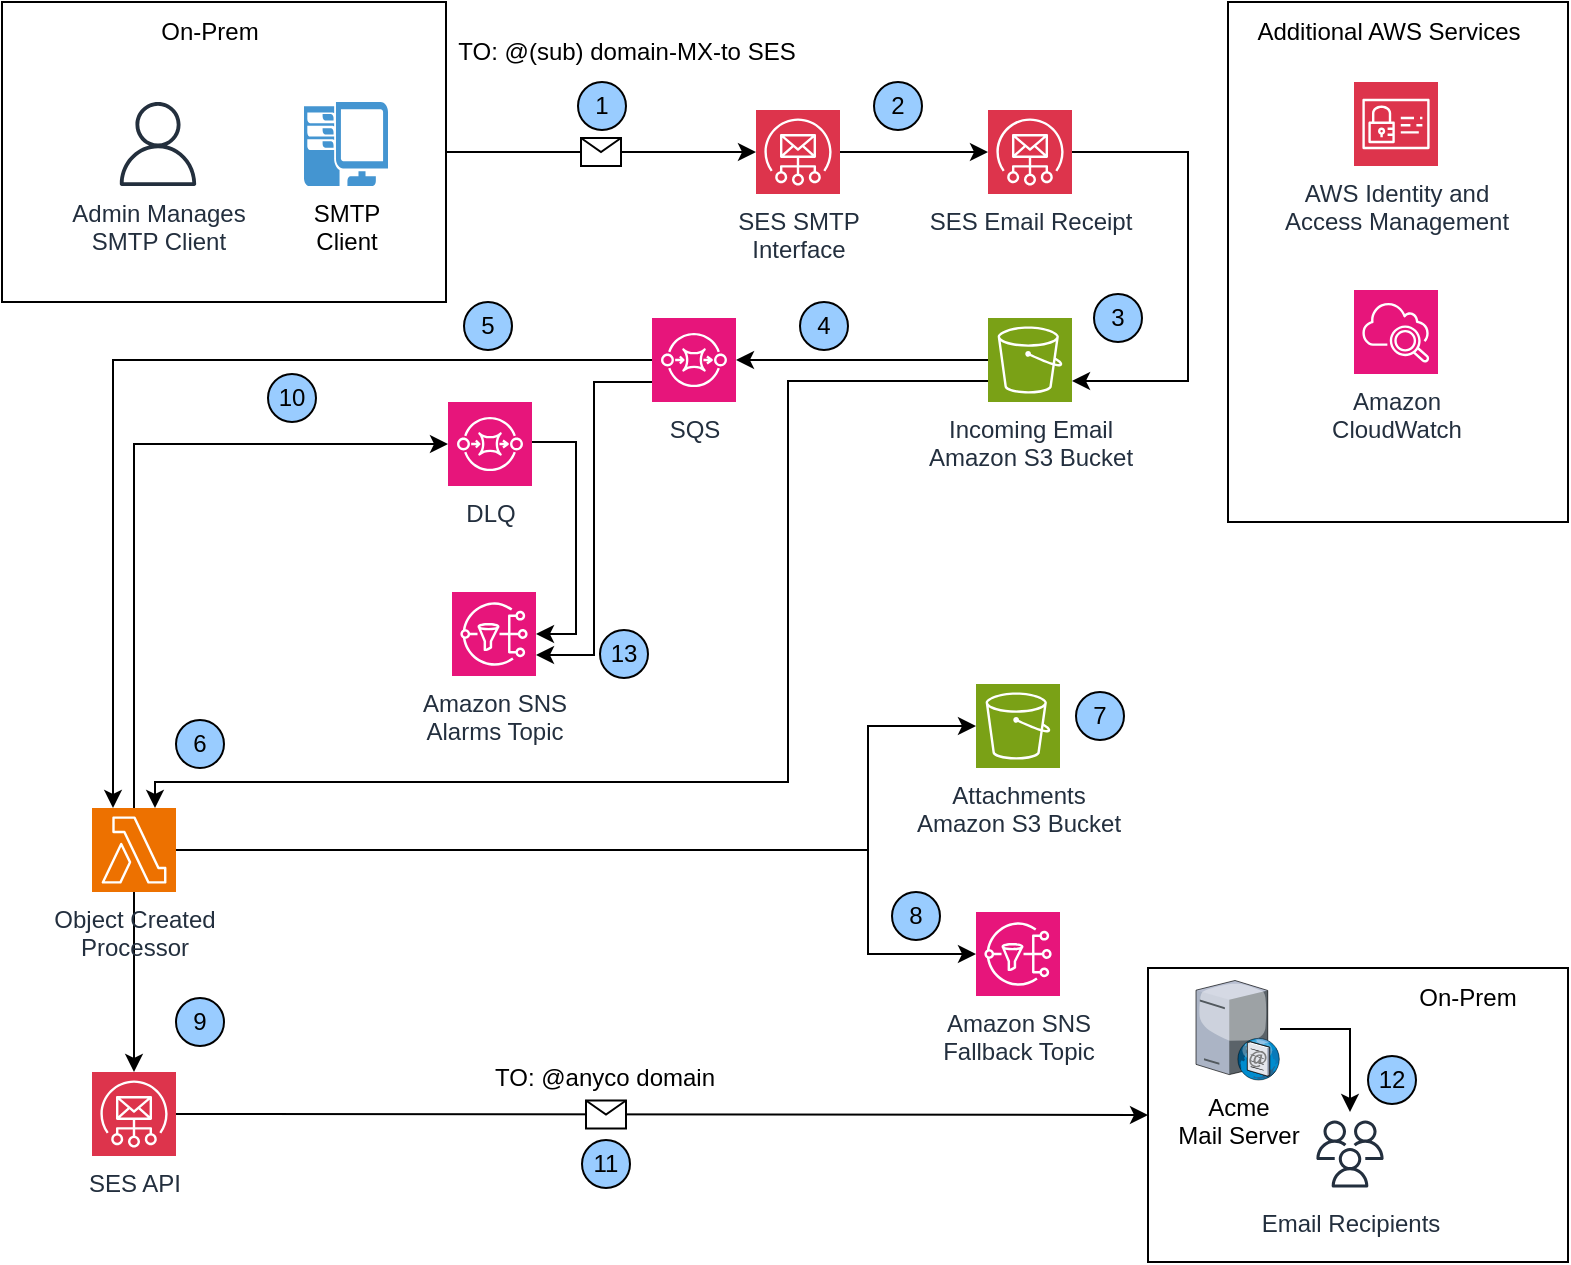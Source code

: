<mxfile version="22.1.2" type="device">
  <diagram name="Page-1" id="5IDZgI3WDcxYr6lr7Svi">
    <mxGraphModel dx="780" dy="504" grid="1" gridSize="10" guides="1" tooltips="1" connect="1" arrows="1" fold="1" page="1" pageScale="1" pageWidth="850" pageHeight="1100" math="0" shadow="0">
      <root>
        <mxCell id="0" />
        <mxCell id="1" parent="0" />
        <mxCell id="Lm3MPcxSpBKN_Om6kY3l-35" value="" style="rounded=0;whiteSpace=wrap;html=1;" parent="1" vertex="1">
          <mxGeometry x="640" y="40" width="170" height="260" as="geometry" />
        </mxCell>
        <mxCell id="rsxm70tp_eMSkYaIy4q2-2" value="" style="rounded=0;whiteSpace=wrap;html=1;" parent="1" vertex="1">
          <mxGeometry x="27" y="40" width="222" height="150" as="geometry" />
        </mxCell>
        <mxCell id="rsxm70tp_eMSkYaIy4q2-3" value="SMTP&lt;br&gt;Client" style="pointerEvents=1;shadow=0;dashed=0;html=1;strokeColor=none;fillColor=#4495D1;labelPosition=center;verticalLabelPosition=bottom;verticalAlign=top;align=center;outlineConnect=0;shape=mxgraph.veeam.2d.workstation;rotation=0;" parent="1" vertex="1">
          <mxGeometry x="178" y="90" width="42" height="42" as="geometry" />
        </mxCell>
        <mxCell id="rsxm70tp_eMSkYaIy4q2-4" value="Admin Manages&lt;br&gt;SMTP Client" style="sketch=0;outlineConnect=0;fontColor=#232F3E;gradientColor=none;fillColor=#232F3D;strokeColor=none;dashed=0;verticalLabelPosition=bottom;verticalAlign=top;align=center;html=1;fontSize=12;fontStyle=0;aspect=fixed;pointerEvents=1;shape=mxgraph.aws4.user;rotation=0;" parent="1" vertex="1">
          <mxGeometry x="84" y="90" width="42" height="42" as="geometry" />
        </mxCell>
        <mxCell id="rsxm70tp_eMSkYaIy4q2-5" value="On-Prem" style="text;html=1;strokeColor=none;fillColor=none;align=center;verticalAlign=middle;whiteSpace=wrap;rounded=0;" parent="1" vertex="1">
          <mxGeometry x="101" y="40" width="60" height="30" as="geometry" />
        </mxCell>
        <mxCell id="Lm3MPcxSpBKN_Om6kY3l-1" style="edgeStyle=orthogonalEdgeStyle;rounded=0;orthogonalLoop=1;jettySize=auto;html=1;entryX=0;entryY=0.5;entryDx=0;entryDy=0;entryPerimeter=0;" parent="1" source="rsxm70tp_eMSkYaIy4q2-8" target="rsxm70tp_eMSkYaIy4q2-13" edge="1">
          <mxGeometry relative="1" as="geometry" />
        </mxCell>
        <mxCell id="rsxm70tp_eMSkYaIy4q2-8" value="SES SMTP&lt;br&gt;Interface" style="sketch=0;points=[[0,0,0],[0.25,0,0],[0.5,0,0],[0.75,0,0],[1,0,0],[0,1,0],[0.25,1,0],[0.5,1,0],[0.75,1,0],[1,1,0],[0,0.25,0],[0,0.5,0],[0,0.75,0],[1,0.25,0],[1,0.5,0],[1,0.75,0]];outlineConnect=0;fontColor=#232F3E;fillColor=#DD344C;strokeColor=#ffffff;dashed=0;verticalLabelPosition=bottom;verticalAlign=top;align=center;html=1;fontSize=12;fontStyle=0;aspect=fixed;shape=mxgraph.aws4.resourceIcon;resIcon=mxgraph.aws4.simple_email_service;rotation=0;" parent="1" vertex="1">
          <mxGeometry x="404" y="94" width="42" height="42" as="geometry" />
        </mxCell>
        <mxCell id="rsxm70tp_eMSkYaIy4q2-11" value="" style="endArrow=classic;html=1;rounded=0;entryX=0;entryY=0.5;entryDx=0;entryDy=0;entryPerimeter=0;exitX=1;exitY=0.5;exitDx=0;exitDy=0;" parent="1" source="rsxm70tp_eMSkYaIy4q2-2" target="rsxm70tp_eMSkYaIy4q2-8" edge="1">
          <mxGeometry relative="1" as="geometry">
            <mxPoint x="50" y="-70" as="sourcePoint" />
            <mxPoint x="150" y="-70" as="targetPoint" />
          </mxGeometry>
        </mxCell>
        <mxCell id="rsxm70tp_eMSkYaIy4q2-12" value="" style="shape=message;html=1;outlineConnect=0;" parent="rsxm70tp_eMSkYaIy4q2-11" vertex="1">
          <mxGeometry width="20" height="14" relative="1" as="geometry">
            <mxPoint x="-10" y="-7" as="offset" />
          </mxGeometry>
        </mxCell>
        <mxCell id="2RrcNQgHONycdfRnn22E-6" style="edgeStyle=orthogonalEdgeStyle;rounded=0;orthogonalLoop=1;jettySize=auto;html=1;entryX=1;entryY=0.75;entryDx=0;entryDy=0;entryPerimeter=0;exitX=1;exitY=0.5;exitDx=0;exitDy=0;exitPerimeter=0;" parent="1" source="rsxm70tp_eMSkYaIy4q2-13" target="rsxm70tp_eMSkYaIy4q2-17" edge="1">
          <mxGeometry relative="1" as="geometry">
            <Array as="points">
              <mxPoint x="620" y="115" />
              <mxPoint x="620" y="229" />
            </Array>
          </mxGeometry>
        </mxCell>
        <mxCell id="rsxm70tp_eMSkYaIy4q2-13" value="SES Email Receipt" style="sketch=0;points=[[0,0,0],[0.25,0,0],[0.5,0,0],[0.75,0,0],[1,0,0],[0,1,0],[0.25,1,0],[0.5,1,0],[0.75,1,0],[1,1,0],[0,0.25,0],[0,0.5,0],[0,0.75,0],[1,0.25,0],[1,0.5,0],[1,0.75,0]];outlineConnect=0;fontColor=#232F3E;fillColor=#DD344C;strokeColor=#ffffff;dashed=0;verticalLabelPosition=bottom;verticalAlign=top;align=center;html=1;fontSize=12;fontStyle=0;aspect=fixed;shape=mxgraph.aws4.resourceIcon;resIcon=mxgraph.aws4.simple_email_service;rotation=0;" parent="1" vertex="1">
          <mxGeometry x="520" y="94" width="42" height="42" as="geometry" />
        </mxCell>
        <mxCell id="rsxm70tp_eMSkYaIy4q2-15" value="&lt;div&gt;Amazon SNS&lt;/div&gt;&lt;div&gt;Fallback Topic&lt;br&gt;&lt;/div&gt;" style="sketch=0;points=[[0,0,0],[0.25,0,0],[0.5,0,0],[0.75,0,0],[1,0,0],[0,1,0],[0.25,1,0],[0.5,1,0],[0.75,1,0],[1,1,0],[0,0.25,0],[0,0.5,0],[0,0.75,0],[1,0.25,0],[1,0.5,0],[1,0.75,0]];outlineConnect=0;fontColor=#232F3E;fillColor=#E7157B;strokeColor=#ffffff;dashed=0;verticalLabelPosition=bottom;verticalAlign=top;align=center;html=1;fontSize=12;fontStyle=0;aspect=fixed;shape=mxgraph.aws4.resourceIcon;resIcon=mxgraph.aws4.sns;" parent="1" vertex="1">
          <mxGeometry x="514" y="495" width="42" height="42" as="geometry" />
        </mxCell>
        <mxCell id="Lm3MPcxSpBKN_Om6kY3l-3" style="edgeStyle=orthogonalEdgeStyle;rounded=0;orthogonalLoop=1;jettySize=auto;html=1;entryX=0;entryY=0.5;entryDx=0;entryDy=0;entryPerimeter=0;exitX=0.25;exitY=0;exitDx=0;exitDy=0;exitPerimeter=0;startArrow=classic;startFill=1;endArrow=none;endFill=0;" parent="1" source="rsxm70tp_eMSkYaIy4q2-18" target="2RrcNQgHONycdfRnn22E-1" edge="1">
          <mxGeometry relative="1" as="geometry">
            <mxPoint x="70" y="260" as="sourcePoint" />
            <mxPoint x="250" y="260" as="targetPoint" />
          </mxGeometry>
        </mxCell>
        <mxCell id="2RrcNQgHONycdfRnn22E-2" style="edgeStyle=orthogonalEdgeStyle;rounded=0;orthogonalLoop=1;jettySize=auto;html=1;entryX=1;entryY=0.5;entryDx=0;entryDy=0;entryPerimeter=0;" parent="1" source="rsxm70tp_eMSkYaIy4q2-17" target="2RrcNQgHONycdfRnn22E-1" edge="1">
          <mxGeometry relative="1" as="geometry" />
        </mxCell>
        <mxCell id="rsxm70tp_eMSkYaIy4q2-17" value="&lt;div&gt;Incoming Email&lt;/div&gt;&lt;div&gt;Amazon S3 Bucket&lt;br&gt;&lt;/div&gt;" style="sketch=0;points=[[0,0,0],[0.25,0,0],[0.5,0,0],[0.75,0,0],[1,0,0],[0,1,0],[0.25,1,0],[0.5,1,0],[0.75,1,0],[1,1,0],[0,0.25,0],[0,0.5,0],[0,0.75,0],[1,0.25,0],[1,0.5,0],[1,0.75,0]];outlineConnect=0;fontColor=#232F3E;fillColor=#7AA116;strokeColor=#ffffff;dashed=0;verticalLabelPosition=bottom;verticalAlign=top;align=center;html=1;fontSize=12;fontStyle=0;aspect=fixed;shape=mxgraph.aws4.resourceIcon;resIcon=mxgraph.aws4.s3;rotation=0;" parent="1" vertex="1">
          <mxGeometry x="520" y="198" width="42" height="42" as="geometry" />
        </mxCell>
        <mxCell id="Lm3MPcxSpBKN_Om6kY3l-24" style="edgeStyle=orthogonalEdgeStyle;rounded=0;orthogonalLoop=1;jettySize=auto;html=1;entryX=0;entryY=0.5;entryDx=0;entryDy=0;entryPerimeter=0;" parent="1" source="rsxm70tp_eMSkYaIy4q2-18" target="Lm3MPcxSpBKN_Om6kY3l-23" edge="1">
          <mxGeometry relative="1" as="geometry">
            <Array as="points">
              <mxPoint x="460" y="464" />
              <mxPoint x="460" y="402" />
            </Array>
          </mxGeometry>
        </mxCell>
        <mxCell id="Lm3MPcxSpBKN_Om6kY3l-26" style="edgeStyle=orthogonalEdgeStyle;rounded=0;orthogonalLoop=1;jettySize=auto;html=1;entryX=0;entryY=0.5;entryDx=0;entryDy=0;entryPerimeter=0;" parent="1" source="rsxm70tp_eMSkYaIy4q2-18" target="rsxm70tp_eMSkYaIy4q2-15" edge="1">
          <mxGeometry relative="1" as="geometry">
            <Array as="points">
              <mxPoint x="460" y="464" />
              <mxPoint x="460" y="516" />
            </Array>
          </mxGeometry>
        </mxCell>
        <mxCell id="2RrcNQgHONycdfRnn22E-4" style="edgeStyle=orthogonalEdgeStyle;rounded=0;orthogonalLoop=1;jettySize=auto;html=1;entryX=0;entryY=0.5;entryDx=0;entryDy=0;entryPerimeter=0;" parent="1" source="rsxm70tp_eMSkYaIy4q2-18" target="2RrcNQgHONycdfRnn22E-3" edge="1">
          <mxGeometry relative="1" as="geometry">
            <Array as="points">
              <mxPoint x="93" y="261" />
            </Array>
          </mxGeometry>
        </mxCell>
        <mxCell id="2RrcNQgHONycdfRnn22E-5" style="edgeStyle=orthogonalEdgeStyle;rounded=0;orthogonalLoop=1;jettySize=auto;html=1;entryX=0.5;entryY=0;entryDx=0;entryDy=0;entryPerimeter=0;" parent="1" source="rsxm70tp_eMSkYaIy4q2-18" target="Lm3MPcxSpBKN_Om6kY3l-4" edge="1">
          <mxGeometry relative="1" as="geometry" />
        </mxCell>
        <mxCell id="2RrcNQgHONycdfRnn22E-7" style="edgeStyle=orthogonalEdgeStyle;rounded=0;orthogonalLoop=1;jettySize=auto;html=1;entryX=0;entryY=0.75;entryDx=0;entryDy=0;entryPerimeter=0;exitX=0.75;exitY=0;exitDx=0;exitDy=0;exitPerimeter=0;startArrow=classic;startFill=1;endArrow=none;endFill=0;" parent="1" source="rsxm70tp_eMSkYaIy4q2-18" target="rsxm70tp_eMSkYaIy4q2-17" edge="1">
          <mxGeometry relative="1" as="geometry">
            <mxPoint x="180" y="370" as="sourcePoint" />
            <Array as="points">
              <mxPoint x="104" y="430" />
              <mxPoint x="420" y="430" />
              <mxPoint x="420" y="230" />
            </Array>
          </mxGeometry>
        </mxCell>
        <mxCell id="rsxm70tp_eMSkYaIy4q2-18" value="Object Created&lt;br&gt;Processor" style="sketch=0;points=[[0,0,0],[0.25,0,0],[0.5,0,0],[0.75,0,0],[1,0,0],[0,1,0],[0.25,1,0],[0.5,1,0],[0.75,1,0],[1,1,0],[0,0.25,0],[0,0.5,0],[0,0.75,0],[1,0.25,0],[1,0.5,0],[1,0.75,0]];outlineConnect=0;fontColor=#232F3E;fillColor=#ED7100;strokeColor=#ffffff;dashed=0;verticalLabelPosition=bottom;verticalAlign=top;align=center;html=1;fontSize=12;fontStyle=0;aspect=fixed;shape=mxgraph.aws4.resourceIcon;resIcon=mxgraph.aws4.lambda;" parent="1" vertex="1">
          <mxGeometry x="72" y="443" width="42" height="42" as="geometry" />
        </mxCell>
        <mxCell id="Lm3MPcxSpBKN_Om6kY3l-4" value="SES API" style="sketch=0;points=[[0,0,0],[0.25,0,0],[0.5,0,0],[0.75,0,0],[1,0,0],[0,1,0],[0.25,1,0],[0.5,1,0],[0.75,1,0],[1,1,0],[0,0.25,0],[0,0.5,0],[0,0.75,0],[1,0.25,0],[1,0.5,0],[1,0.75,0]];outlineConnect=0;fontColor=#232F3E;fillColor=#DD344C;strokeColor=#ffffff;dashed=0;verticalLabelPosition=bottom;verticalAlign=top;align=center;html=1;fontSize=12;fontStyle=0;aspect=fixed;shape=mxgraph.aws4.resourceIcon;resIcon=mxgraph.aws4.simple_email_service;rotation=0;" parent="1" vertex="1">
          <mxGeometry x="72" y="575" width="42" height="42" as="geometry" />
        </mxCell>
        <mxCell id="Lm3MPcxSpBKN_Om6kY3l-7" value="" style="rounded=0;whiteSpace=wrap;html=1;" parent="1" vertex="1">
          <mxGeometry x="600" y="523" width="210" height="147" as="geometry" />
        </mxCell>
        <mxCell id="Lm3MPcxSpBKN_Om6kY3l-10" value="On-Prem" style="text;html=1;strokeColor=none;fillColor=none;align=center;verticalAlign=middle;whiteSpace=wrap;rounded=0;" parent="1" vertex="1">
          <mxGeometry x="730" y="523" width="60" height="30" as="geometry" />
        </mxCell>
        <mxCell id="Lm3MPcxSpBKN_Om6kY3l-17" value="" style="endArrow=classic;html=1;rounded=0;exitX=1;exitY=0.5;exitDx=0;exitDy=0;exitPerimeter=0;entryX=0;entryY=0.5;entryDx=0;entryDy=0;" parent="1" source="Lm3MPcxSpBKN_Om6kY3l-4" target="Lm3MPcxSpBKN_Om6kY3l-7" edge="1">
          <mxGeometry relative="1" as="geometry">
            <mxPoint x="158" y="503" as="sourcePoint" />
            <mxPoint x="390" y="618" as="targetPoint" />
          </mxGeometry>
        </mxCell>
        <mxCell id="Lm3MPcxSpBKN_Om6kY3l-18" value="" style="shape=message;html=1;outlineConnect=0;" parent="Lm3MPcxSpBKN_Om6kY3l-17" vertex="1">
          <mxGeometry width="20" height="14" relative="1" as="geometry">
            <mxPoint x="-38" y="-7" as="offset" />
          </mxGeometry>
        </mxCell>
        <mxCell id="Lm3MPcxSpBKN_Om6kY3l-32" style="edgeStyle=orthogonalEdgeStyle;rounded=0;orthogonalLoop=1;jettySize=auto;html=1;" parent="1" source="Lm3MPcxSpBKN_Om6kY3l-19" target="Lm3MPcxSpBKN_Om6kY3l-29" edge="1">
          <mxGeometry relative="1" as="geometry" />
        </mxCell>
        <mxCell id="Lm3MPcxSpBKN_Om6kY3l-19" value="&lt;div&gt;Acme&lt;/div&gt;&lt;div&gt;Mail Server&lt;br&gt;&lt;/div&gt;" style="verticalLabelPosition=bottom;sketch=0;aspect=fixed;html=1;verticalAlign=top;strokeColor=none;align=center;outlineConnect=0;shape=mxgraph.citrix.smtp_server;rotation=0;" parent="1" vertex="1">
          <mxGeometry x="624" y="528" width="42" height="51" as="geometry" />
        </mxCell>
        <mxCell id="Lm3MPcxSpBKN_Om6kY3l-21" value="TO: @anyco domain" style="text;html=1;align=center;verticalAlign=middle;resizable=0;points=[];autosize=1;strokeColor=none;fillColor=none;" parent="1" vertex="1">
          <mxGeometry x="263" y="563" width="130" height="30" as="geometry" />
        </mxCell>
        <mxCell id="Lm3MPcxSpBKN_Om6kY3l-23" value="Attachments&lt;br&gt;Amazon S3 Bucket" style="sketch=0;points=[[0,0,0],[0.25,0,0],[0.5,0,0],[0.75,0,0],[1,0,0],[0,1,0],[0.25,1,0],[0.5,1,0],[0.75,1,0],[1,1,0],[0,0.25,0],[0,0.5,0],[0,0.75,0],[1,0.25,0],[1,0.5,0],[1,0.75,0]];outlineConnect=0;fontColor=#232F3E;fillColor=#7AA116;strokeColor=#ffffff;dashed=0;verticalLabelPosition=bottom;verticalAlign=top;align=center;html=1;fontSize=12;fontStyle=0;aspect=fixed;shape=mxgraph.aws4.resourceIcon;resIcon=mxgraph.aws4.s3;rotation=0;" parent="1" vertex="1">
          <mxGeometry x="514" y="381" width="42" height="42" as="geometry" />
        </mxCell>
        <mxCell id="Lm3MPcxSpBKN_Om6kY3l-29" value="Email Recipients" style="sketch=0;outlineConnect=0;fontColor=#232F3E;gradientColor=none;strokeColor=#232F3E;fillColor=#ffffff;dashed=0;verticalLabelPosition=bottom;verticalAlign=top;align=center;html=1;fontSize=12;fontStyle=0;aspect=fixed;shape=mxgraph.aws4.resourceIcon;resIcon=mxgraph.aws4.users;rotation=0;" parent="1" vertex="1">
          <mxGeometry x="680" y="595" width="42" height="42" as="geometry" />
        </mxCell>
        <mxCell id="Lm3MPcxSpBKN_Om6kY3l-33" value="AWS Identity and&lt;br&gt;Access Management" style="sketch=0;points=[[0,0,0],[0.25,0,0],[0.5,0,0],[0.75,0,0],[1,0,0],[0,1,0],[0.25,1,0],[0.5,1,0],[0.75,1,0],[1,1,0],[0,0.25,0],[0,0.5,0],[0,0.75,0],[1,0.25,0],[1,0.5,0],[1,0.75,0]];outlineConnect=0;fontColor=#232F3E;fillColor=#DD344C;strokeColor=#ffffff;dashed=0;verticalLabelPosition=bottom;verticalAlign=top;align=center;html=1;fontSize=12;fontStyle=0;aspect=fixed;shape=mxgraph.aws4.resourceIcon;resIcon=mxgraph.aws4.identity_and_access_management;rotation=0;" parent="1" vertex="1">
          <mxGeometry x="703" y="80" width="42" height="42" as="geometry" />
        </mxCell>
        <mxCell id="Lm3MPcxSpBKN_Om6kY3l-34" value="Amazon&lt;br&gt;&lt;div&gt;CloudWatch&lt;/div&gt;" style="sketch=0;points=[[0,0,0],[0.25,0,0],[0.5,0,0],[0.75,0,0],[1,0,0],[0,1,0],[0.25,1,0],[0.5,1,0],[0.75,1,0],[1,1,0],[0,0.25,0],[0,0.5,0],[0,0.75,0],[1,0.25,0],[1,0.5,0],[1,0.75,0]];points=[[0,0,0],[0.25,0,0],[0.5,0,0],[0.75,0,0],[1,0,0],[0,1,0],[0.25,1,0],[0.5,1,0],[0.75,1,0],[1,1,0],[0,0.25,0],[0,0.5,0],[0,0.75,0],[1,0.25,0],[1,0.5,0],[1,0.75,0]];outlineConnect=0;fontColor=#232F3E;fillColor=#E7157B;strokeColor=#ffffff;dashed=0;verticalLabelPosition=bottom;verticalAlign=top;align=center;html=1;fontSize=12;fontStyle=0;aspect=fixed;shape=mxgraph.aws4.resourceIcon;resIcon=mxgraph.aws4.cloudwatch_2;rotation=0;" parent="1" vertex="1">
          <mxGeometry x="703" y="184" width="42" height="42" as="geometry" />
        </mxCell>
        <mxCell id="Lm3MPcxSpBKN_Om6kY3l-36" value="Additional AWS Services" style="text;html=1;align=center;verticalAlign=middle;resizable=0;points=[];autosize=1;strokeColor=none;fillColor=none;" parent="1" vertex="1">
          <mxGeometry x="640" y="40" width="160" height="30" as="geometry" />
        </mxCell>
        <mxCell id="Lm3MPcxSpBKN_Om6kY3l-37" value="1" style="ellipse;whiteSpace=wrap;html=1;aspect=fixed;fillColor=#99ccff;rotation=0;" parent="1" vertex="1">
          <mxGeometry x="315" y="80" width="24" height="24" as="geometry" />
        </mxCell>
        <mxCell id="Lm3MPcxSpBKN_Om6kY3l-38" value="3" style="ellipse;whiteSpace=wrap;html=1;aspect=fixed;fillColor=#99ccff;rotation=0;" parent="1" vertex="1">
          <mxGeometry x="573" y="186" width="24" height="24" as="geometry" />
        </mxCell>
        <mxCell id="Lm3MPcxSpBKN_Om6kY3l-39" value="12" style="ellipse;whiteSpace=wrap;html=1;aspect=fixed;fillColor=#99ccff;rotation=0;fontStyle=0" parent="1" vertex="1">
          <mxGeometry x="710" y="567" width="24" height="24" as="geometry" />
        </mxCell>
        <mxCell id="Lm3MPcxSpBKN_Om6kY3l-40" value="2" style="ellipse;whiteSpace=wrap;html=1;aspect=fixed;fillColor=#99ccff;rotation=0;" parent="1" vertex="1">
          <mxGeometry x="463" y="80" width="24" height="24" as="geometry" />
        </mxCell>
        <mxCell id="Lm3MPcxSpBKN_Om6kY3l-41" value="11" style="ellipse;whiteSpace=wrap;html=1;aspect=fixed;fillColor=#99ccff;rotation=0;fontStyle=0" parent="1" vertex="1">
          <mxGeometry x="317" y="609" width="24" height="24" as="geometry" />
        </mxCell>
        <mxCell id="Lm3MPcxSpBKN_Om6kY3l-42" value="8" style="ellipse;whiteSpace=wrap;html=1;aspect=fixed;fillColor=#99ccff;rotation=0;fontStyle=0" parent="1" vertex="1">
          <mxGeometry x="472" y="485" width="24" height="24" as="geometry" />
        </mxCell>
        <mxCell id="Lm3MPcxSpBKN_Om6kY3l-43" value="9" style="ellipse;whiteSpace=wrap;html=1;aspect=fixed;fillColor=#99ccff;rotation=0;fontStyle=0" parent="1" vertex="1">
          <mxGeometry x="114" y="538" width="24" height="24" as="geometry" />
        </mxCell>
        <mxCell id="Lm3MPcxSpBKN_Om6kY3l-44" value="7" style="ellipse;whiteSpace=wrap;html=1;aspect=fixed;fillColor=#99ccff;rotation=0;fontStyle=0" parent="1" vertex="1">
          <mxGeometry x="564" y="385" width="24" height="24" as="geometry" />
        </mxCell>
        <mxCell id="Lm3MPcxSpBKN_Om6kY3l-45" value="4" style="ellipse;whiteSpace=wrap;html=1;aspect=fixed;fillColor=#99ccff;rotation=0;fontStyle=0" parent="1" vertex="1">
          <mxGeometry x="426" y="190" width="24" height="24" as="geometry" />
        </mxCell>
        <mxCell id="Lm3MPcxSpBKN_Om6kY3l-46" value="TO: @(sub) domain-MX-to SES" style="text;html=1;align=center;verticalAlign=middle;resizable=0;points=[];autosize=1;strokeColor=none;fillColor=none;" parent="1" vertex="1">
          <mxGeometry x="244" y="50" width="190" height="30" as="geometry" />
        </mxCell>
        <mxCell id="2RrcNQgHONycdfRnn22E-1" value="SQS" style="sketch=0;points=[[0,0,0],[0.25,0,0],[0.5,0,0],[0.75,0,0],[1,0,0],[0,1,0],[0.25,1,0],[0.5,1,0],[0.75,1,0],[1,1,0],[0,0.25,0],[0,0.5,0],[0,0.75,0],[1,0.25,0],[1,0.5,0],[1,0.75,0]];outlineConnect=0;fontColor=#232F3E;fillColor=#E7157B;strokeColor=#ffffff;dashed=0;verticalLabelPosition=bottom;verticalAlign=top;align=center;html=1;fontSize=12;fontStyle=0;aspect=fixed;shape=mxgraph.aws4.resourceIcon;resIcon=mxgraph.aws4.sqs;" parent="1" vertex="1">
          <mxGeometry x="352" y="198" width="42" height="42" as="geometry" />
        </mxCell>
        <mxCell id="2RrcNQgHONycdfRnn22E-3" value="DLQ" style="sketch=0;points=[[0,0,0],[0.25,0,0],[0.5,0,0],[0.75,0,0],[1,0,0],[0,1,0],[0.25,1,0],[0.5,1,0],[0.75,1,0],[1,1,0],[0,0.25,0],[0,0.5,0],[0,0.75,0],[1,0.25,0],[1,0.5,0],[1,0.75,0]];outlineConnect=0;fontColor=#232F3E;fillColor=#E7157B;strokeColor=#ffffff;dashed=0;verticalLabelPosition=bottom;verticalAlign=top;align=center;html=1;fontSize=12;fontStyle=0;aspect=fixed;shape=mxgraph.aws4.resourceIcon;resIcon=mxgraph.aws4.sqs;" parent="1" vertex="1">
          <mxGeometry x="250" y="240" width="42" height="42" as="geometry" />
        </mxCell>
        <mxCell id="2RrcNQgHONycdfRnn22E-8" value="5" style="ellipse;whiteSpace=wrap;html=1;aspect=fixed;fillColor=#99ccff;rotation=0;fontStyle=0" parent="1" vertex="1">
          <mxGeometry x="258" y="190" width="24" height="24" as="geometry" />
        </mxCell>
        <mxCell id="2RrcNQgHONycdfRnn22E-9" value="6" style="ellipse;whiteSpace=wrap;html=1;aspect=fixed;fillColor=#99ccff;rotation=0;fontStyle=0" parent="1" vertex="1">
          <mxGeometry x="114" y="399" width="24" height="24" as="geometry" />
        </mxCell>
        <mxCell id="2RrcNQgHONycdfRnn22E-10" value="10" style="ellipse;whiteSpace=wrap;html=1;aspect=fixed;fillColor=#99ccff;rotation=0;fontStyle=0" parent="1" vertex="1">
          <mxGeometry x="160" y="226" width="24" height="24" as="geometry" />
        </mxCell>
        <mxCell id="2RrcNQgHONycdfRnn22E-11" value="&lt;div&gt;Amazon SNS&lt;/div&gt;&lt;div&gt;Alarms Topic&lt;br&gt;&lt;/div&gt;" style="sketch=0;points=[[0,0,0],[0.25,0,0],[0.5,0,0],[0.75,0,0],[1,0,0],[0,1,0],[0.25,1,0],[0.5,1,0],[0.75,1,0],[1,1,0],[0,0.25,0],[0,0.5,0],[0,0.75,0],[1,0.25,0],[1,0.5,0],[1,0.75,0]];outlineConnect=0;fontColor=#232F3E;fillColor=#E7157B;strokeColor=#ffffff;dashed=0;verticalLabelPosition=bottom;verticalAlign=top;align=center;html=1;fontSize=12;fontStyle=0;aspect=fixed;shape=mxgraph.aws4.resourceIcon;resIcon=mxgraph.aws4.sns;" parent="1" vertex="1">
          <mxGeometry x="252" y="335" width="42" height="42" as="geometry" />
        </mxCell>
        <mxCell id="2RrcNQgHONycdfRnn22E-12" value="13" style="ellipse;whiteSpace=wrap;html=1;aspect=fixed;fillColor=#99ccff;rotation=0;fontStyle=0" parent="1" vertex="1">
          <mxGeometry x="326" y="354" width="24" height="24" as="geometry" />
        </mxCell>
        <mxCell id="dUqEOYPQ5eX_YiT9C8Gs-1" style="edgeStyle=orthogonalEdgeStyle;rounded=0;orthogonalLoop=1;jettySize=auto;html=1;entryX=1;entryY=0.5;entryDx=0;entryDy=0;entryPerimeter=0;" parent="1" source="2RrcNQgHONycdfRnn22E-3" target="2RrcNQgHONycdfRnn22E-11" edge="1">
          <mxGeometry relative="1" as="geometry">
            <Array as="points">
              <mxPoint x="314" y="260" />
              <mxPoint x="314" y="356" />
            </Array>
          </mxGeometry>
        </mxCell>
        <mxCell id="dUqEOYPQ5eX_YiT9C8Gs-2" style="edgeStyle=orthogonalEdgeStyle;rounded=0;orthogonalLoop=1;jettySize=auto;html=1;entryX=1;entryY=0.75;entryDx=0;entryDy=0;entryPerimeter=0;" parent="1" source="2RrcNQgHONycdfRnn22E-1" target="2RrcNQgHONycdfRnn22E-11" edge="1">
          <mxGeometry relative="1" as="geometry">
            <Array as="points">
              <mxPoint x="323" y="230" />
              <mxPoint x="323" y="367" />
            </Array>
          </mxGeometry>
        </mxCell>
      </root>
    </mxGraphModel>
  </diagram>
</mxfile>
